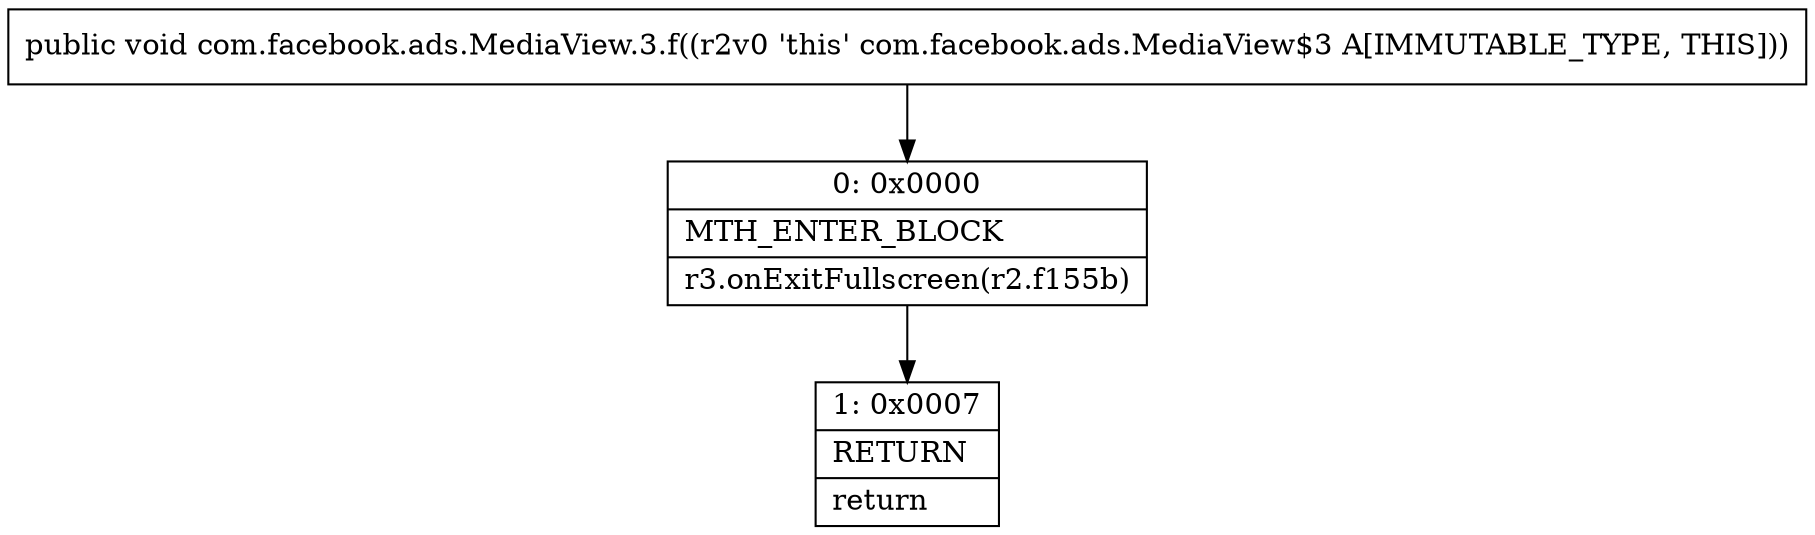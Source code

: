 digraph "CFG forcom.facebook.ads.MediaView.3.f()V" {
Node_0 [shape=record,label="{0\:\ 0x0000|MTH_ENTER_BLOCK\l|r3.onExitFullscreen(r2.f155b)\l}"];
Node_1 [shape=record,label="{1\:\ 0x0007|RETURN\l|return\l}"];
MethodNode[shape=record,label="{public void com.facebook.ads.MediaView.3.f((r2v0 'this' com.facebook.ads.MediaView$3 A[IMMUTABLE_TYPE, THIS])) }"];
MethodNode -> Node_0;
Node_0 -> Node_1;
}

